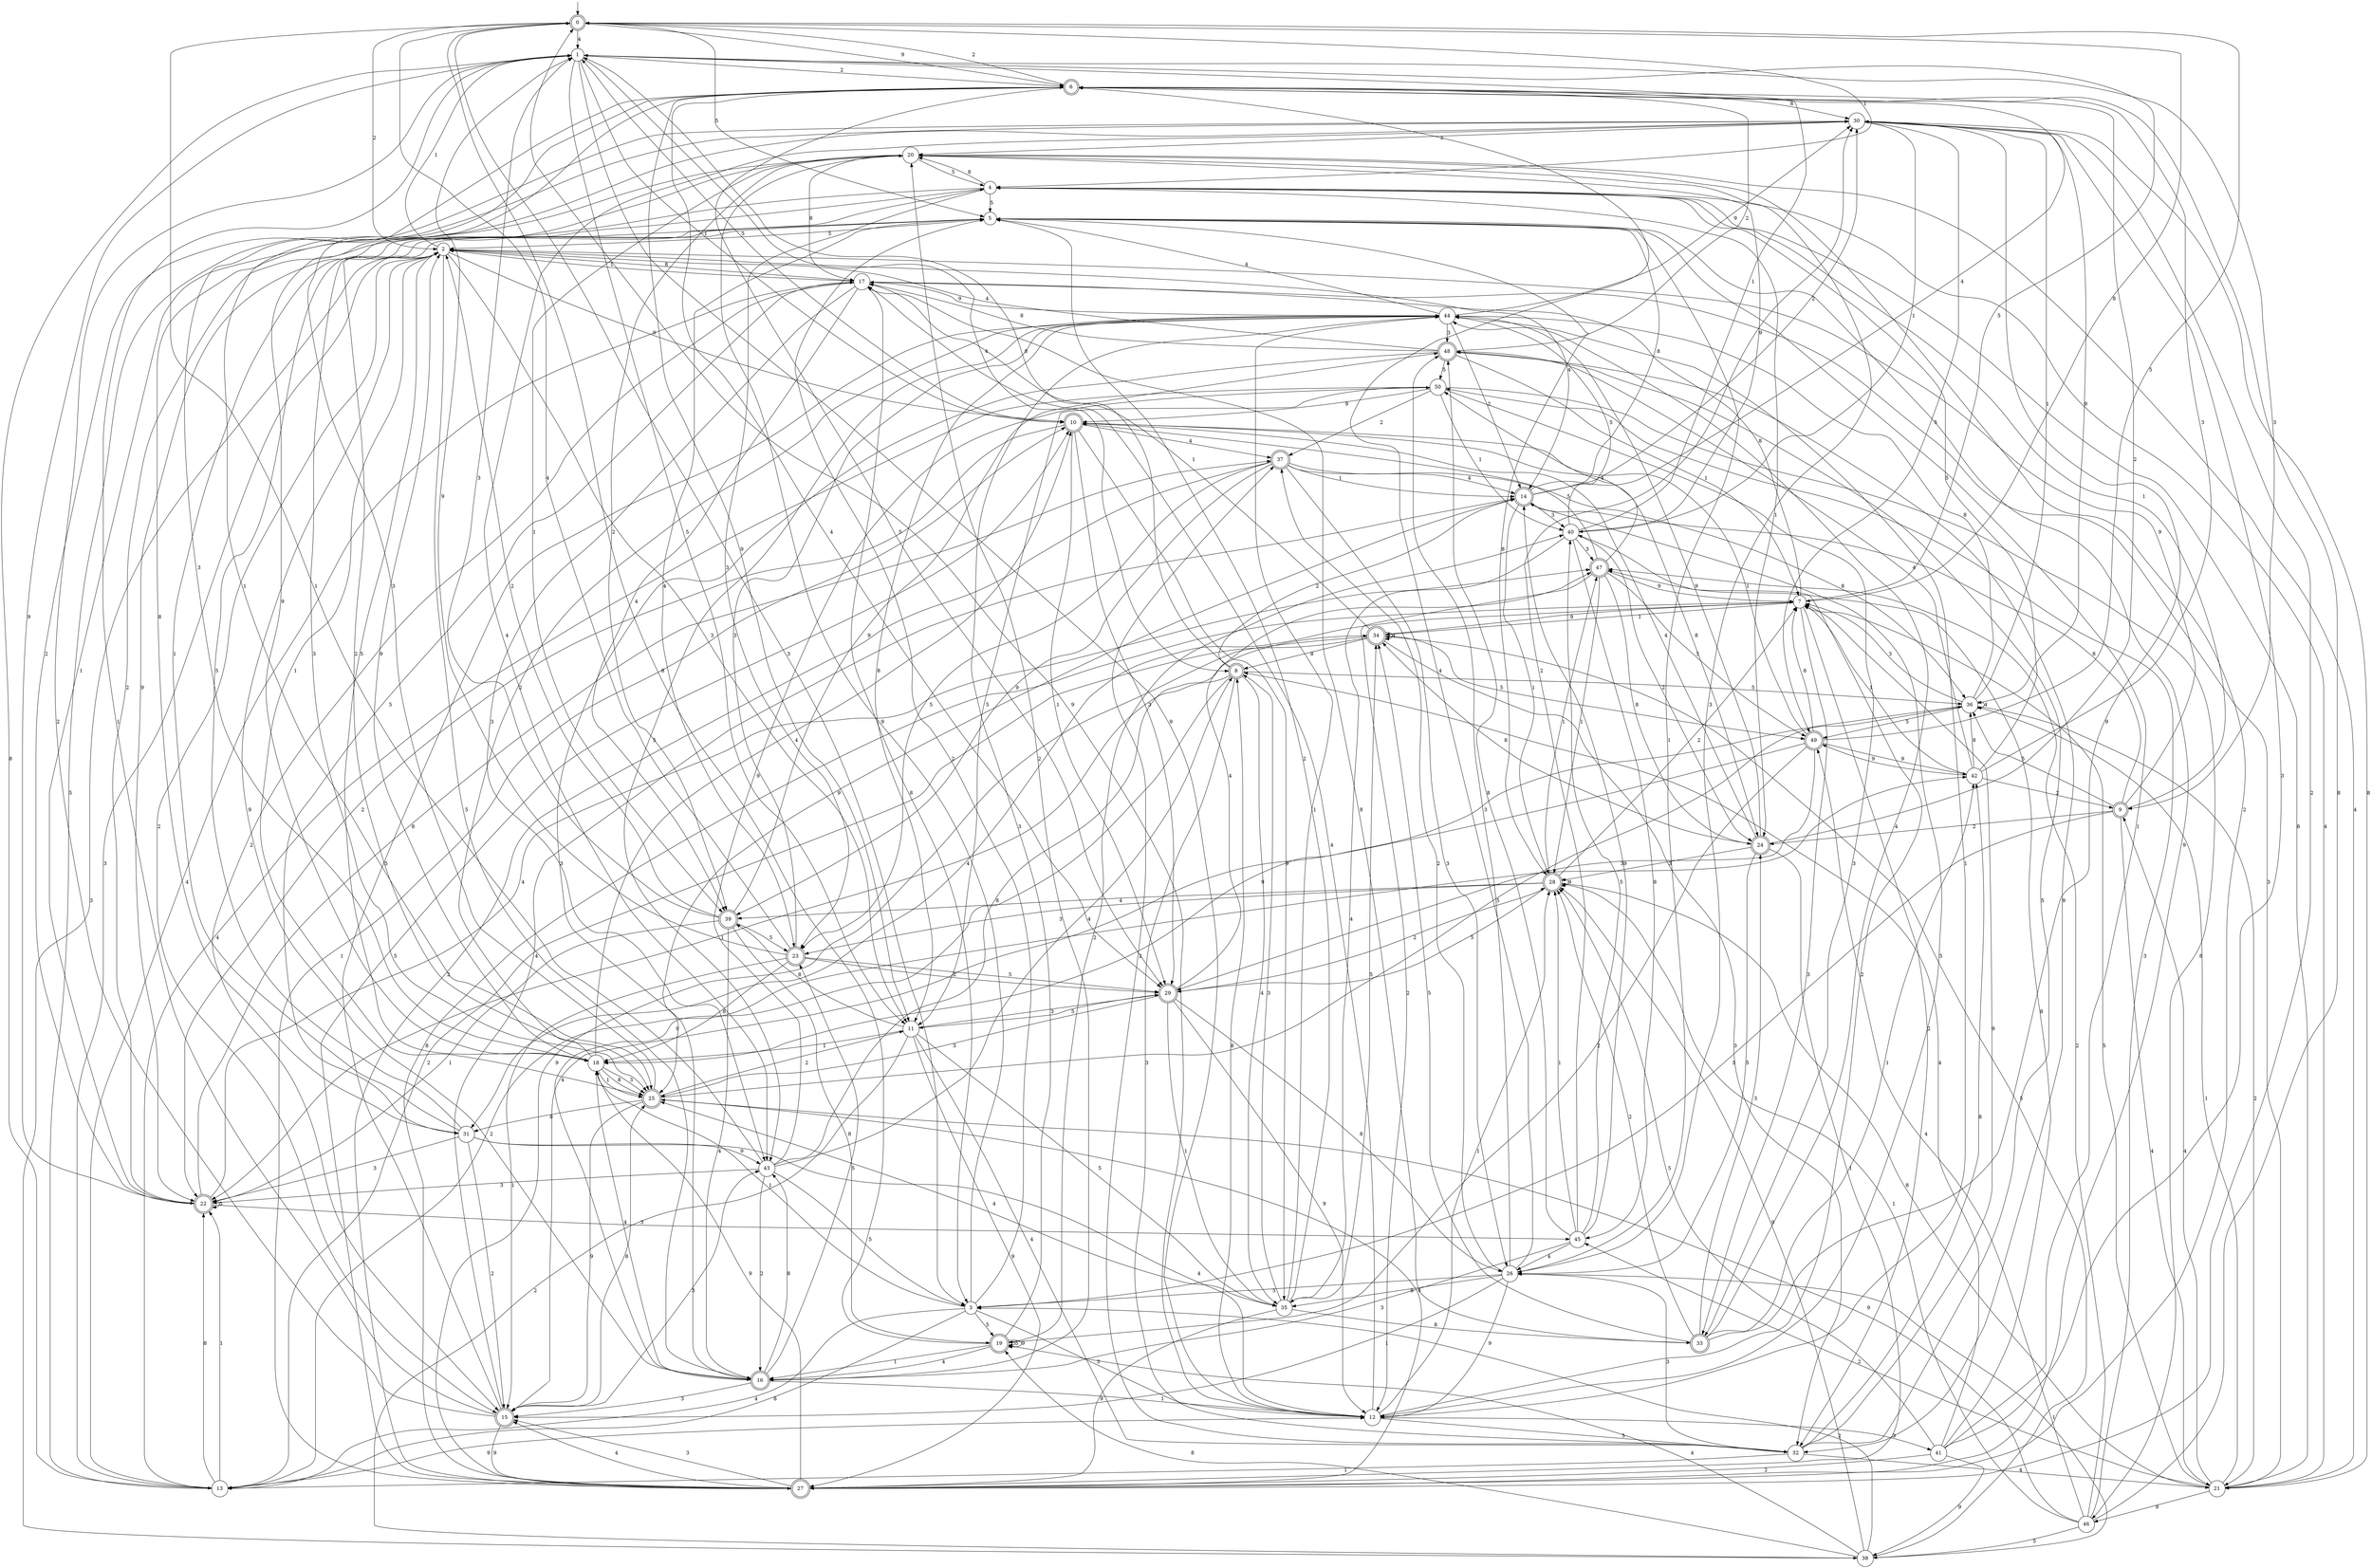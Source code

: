 digraph g {

	s0 [shape="doublecircle" label="0"];
	s1 [shape="circle" label="1"];
	s2 [shape="circle" label="2"];
	s3 [shape="circle" label="3"];
	s4 [shape="circle" label="4"];
	s5 [shape="circle" label="5"];
	s6 [shape="doublecircle" label="6"];
	s7 [shape="circle" label="7"];
	s8 [shape="doublecircle" label="8"];
	s9 [shape="doublecircle" label="9"];
	s10 [shape="doublecircle" label="10"];
	s11 [shape="circle" label="11"];
	s12 [shape="circle" label="12"];
	s13 [shape="circle" label="13"];
	s14 [shape="doublecircle" label="14"];
	s15 [shape="doublecircle" label="15"];
	s16 [shape="doublecircle" label="16"];
	s17 [shape="circle" label="17"];
	s18 [shape="circle" label="18"];
	s19 [shape="doublecircle" label="19"];
	s20 [shape="circle" label="20"];
	s21 [shape="circle" label="21"];
	s22 [shape="doublecircle" label="22"];
	s23 [shape="doublecircle" label="23"];
	s24 [shape="doublecircle" label="24"];
	s25 [shape="doublecircle" label="25"];
	s26 [shape="circle" label="26"];
	s27 [shape="doublecircle" label="27"];
	s28 [shape="doublecircle" label="28"];
	s29 [shape="doublecircle" label="29"];
	s30 [shape="circle" label="30"];
	s31 [shape="circle" label="31"];
	s32 [shape="circle" label="32"];
	s33 [shape="doublecircle" label="33"];
	s34 [shape="doublecircle" label="34"];
	s35 [shape="circle" label="35"];
	s36 [shape="circle" label="36"];
	s37 [shape="doublecircle" label="37"];
	s38 [shape="circle" label="38"];
	s39 [shape="doublecircle" label="39"];
	s40 [shape="circle" label="40"];
	s41 [shape="circle" label="41"];
	s42 [shape="circle" label="42"];
	s43 [shape="circle" label="43"];
	s44 [shape="circle" label="44"];
	s45 [shape="circle" label="45"];
	s46 [shape="circle" label="46"];
	s47 [shape="doublecircle" label="47"];
	s48 [shape="doublecircle" label="48"];
	s49 [shape="doublecircle" label="49"];
	s50 [shape="circle" label="50"];
	s0 -> s1 [label="4"];
	s0 -> s2 [label="2"];
	s0 -> s3 [label="3"];
	s0 -> s4 [label="1"];
	s0 -> s5 [label="5"];
	s0 -> s6 [label="9"];
	s0 -> s7 [label="8"];
	s1 -> s8 [label="4"];
	s1 -> s6 [label="2"];
	s1 -> s9 [label="3"];
	s1 -> s10 [label="1"];
	s1 -> s11 [label="5"];
	s1 -> s12 [label="9"];
	s1 -> s13 [label="8"];
	s2 -> s14 [label="4"];
	s2 -> s15 [label="2"];
	s2 -> s11 [label="3"];
	s2 -> s1 [label="1"];
	s2 -> s16 [label="5"];
	s2 -> s10 [label="9"];
	s2 -> s17 [label="8"];
	s3 -> s13 [label="4"];
	s3 -> s5 [label="2"];
	s3 -> s12 [label="3"];
	s3 -> s18 [label="1"];
	s3 -> s19 [label="5"];
	s3 -> s20 [label="9"];
	s3 -> s13 [label="8"];
	s4 -> s21 [label="4"];
	s4 -> s22 [label="2"];
	s4 -> s23 [label="3"];
	s4 -> s24 [label="1"];
	s4 -> s5 [label="5"];
	s4 -> s22 [label="9"];
	s4 -> s20 [label="8"];
	s5 -> s23 [label="4"];
	s5 -> s25 [label="2"];
	s5 -> s25 [label="3"];
	s5 -> s26 [label="1"];
	s5 -> s2 [label="5"];
	s5 -> s27 [label="9"];
	s5 -> s28 [label="8"];
	s6 -> s29 [label="4"];
	s6 -> s0 [label="2"];
	s6 -> s18 [label="3"];
	s6 -> s25 [label="1"];
	s6 -> s29 [label="5"];
	s6 -> s11 [label="9"];
	s6 -> s30 [label="8"];
	s7 -> s31 [label="4"];
	s7 -> s32 [label="2"];
	s7 -> s33 [label="3"];
	s7 -> s34 [label="1"];
	s7 -> s1 [label="5"];
	s7 -> s34 [label="9"];
	s7 -> s17 [label="8"];
	s8 -> s35 [label="4"];
	s8 -> s14 [label="2"];
	s8 -> s32 [label="3"];
	s8 -> s22 [label="1"];
	s8 -> s36 [label="5"];
	s8 -> s16 [label="9"];
	s8 -> s1 [label="8"];
	s9 -> s21 [label="4"];
	s9 -> s24 [label="2"];
	s9 -> s3 [label="3"];
	s9 -> s4 [label="1"];
	s9 -> s36 [label="5"];
	s9 -> s2 [label="9"];
	s9 -> s14 [label="8"];
	s10 -> s37 [label="4"];
	s10 -> s22 [label="2"];
	s10 -> s29 [label="3"];
	s10 -> s29 [label="1"];
	s10 -> s1 [label="5"];
	s10 -> s35 [label="9"];
	s10 -> s24 [label="8"];
	s11 -> s32 [label="4"];
	s11 -> s38 [label="2"];
	s11 -> s29 [label="3"];
	s11 -> s18 [label="1"];
	s11 -> s35 [label="5"];
	s11 -> s27 [label="9"];
	s11 -> s39 [label="8"];
	s12 -> s17 [label="4"];
	s12 -> s40 [label="2"];
	s12 -> s41 [label="3"];
	s12 -> s28 [label="1"];
	s12 -> s32 [label="5"];
	s12 -> s0 [label="9"];
	s12 -> s8 [label="8"];
	s13 -> s17 [label="4"];
	s13 -> s42 [label="2"];
	s13 -> s2 [label="3"];
	s13 -> s22 [label="1"];
	s13 -> s30 [label="5"];
	s13 -> s12 [label="9"];
	s13 -> s22 [label="8"];
	s14 -> s6 [label="4"];
	s14 -> s30 [label="2"];
	s14 -> s40 [label="3"];
	s14 -> s28 [label="1"];
	s14 -> s12 [label="5"];
	s14 -> s25 [label="9"];
	s14 -> s5 [label="8"];
	s15 -> s14 [label="4"];
	s15 -> s1 [label="2"];
	s15 -> s43 [label="3"];
	s15 -> s1 [label="1"];
	s15 -> s44 [label="5"];
	s15 -> s27 [label="9"];
	s15 -> s25 [label="8"];
	s16 -> s18 [label="4"];
	s16 -> s20 [label="2"];
	s16 -> s15 [label="3"];
	s16 -> s12 [label="1"];
	s16 -> s23 [label="5"];
	s16 -> s2 [label="9"];
	s16 -> s43 [label="8"];
	s17 -> s39 [label="4"];
	s17 -> s15 [label="2"];
	s17 -> s43 [label="3"];
	s17 -> s2 [label="1"];
	s17 -> s31 [label="5"];
	s17 -> s44 [label="9"];
	s17 -> s3 [label="8"];
	s18 -> s10 [label="4"];
	s18 -> s44 [label="2"];
	s18 -> s25 [label="3"];
	s18 -> s25 [label="1"];
	s18 -> s2 [label="5"];
	s18 -> s2 [label="9"];
	s18 -> s25 [label="8"];
	s19 -> s16 [label="4"];
	s19 -> s40 [label="2"];
	s19 -> s44 [label="3"];
	s19 -> s16 [label="1"];
	s19 -> s19 [label="5"];
	s19 -> s19 [label="9"];
	s19 -> s0 [label="8"];
	s20 -> s21 [label="4"];
	s20 -> s39 [label="2"];
	s20 -> s26 [label="3"];
	s20 -> s39 [label="1"];
	s20 -> s4 [label="5"];
	s20 -> s18 [label="9"];
	s20 -> s17 [label="8"];
	s21 -> s9 [label="4"];
	s21 -> s45 [label="2"];
	s21 -> s17 [label="3"];
	s21 -> s36 [label="1"];
	s21 -> s7 [label="5"];
	s21 -> s46 [label="9"];
	s21 -> s4 [label="8"];
	s22 -> s47 [label="4"];
	s22 -> s30 [label="2"];
	s22 -> s45 [label="3"];
	s22 -> s20 [label="1"];
	s22 -> s22 [label="5"];
	s22 -> s1 [label="9"];
	s22 -> s37 [label="8"];
	s23 -> s0 [label="4"];
	s23 -> s29 [label="2"];
	s23 -> s44 [label="3"];
	s23 -> s15 [label="1"];
	s23 -> s29 [label="5"];
	s23 -> s1 [label="9"];
	s23 -> s18 [label="8"];
	s24 -> s10 [label="4"];
	s24 -> s6 [label="2"];
	s24 -> s28 [label="3"];
	s24 -> s27 [label="1"];
	s24 -> s26 [label="5"];
	s24 -> s44 [label="9"];
	s24 -> s34 [label="8"];
	s25 -> s27 [label="4"];
	s25 -> s11 [label="2"];
	s25 -> s6 [label="3"];
	s25 -> s2 [label="1"];
	s25 -> s36 [label="5"];
	s25 -> s15 [label="9"];
	s25 -> s31 [label="8"];
	s26 -> s6 [label="4"];
	s26 -> s37 [label="2"];
	s26 -> s48 [label="3"];
	s26 -> s15 [label="1"];
	s26 -> s3 [label="5"];
	s26 -> s12 [label="9"];
	s26 -> s35 [label="8"];
	s27 -> s15 [label="4"];
	s27 -> s20 [label="2"];
	s27 -> s15 [label="3"];
	s27 -> s10 [label="1"];
	s27 -> s10 [label="5"];
	s27 -> s18 [label="9"];
	s27 -> s7 [label="8"];
	s28 -> s39 [label="4"];
	s28 -> s7 [label="2"];
	s28 -> s23 [label="3"];
	s28 -> s47 [label="1"];
	s28 -> s29 [label="5"];
	s28 -> s28 [label="9"];
	s28 -> s21 [label="8"];
	s29 -> s47 [label="4"];
	s29 -> s28 [label="2"];
	s29 -> s25 [label="3"];
	s29 -> s35 [label="1"];
	s29 -> s11 [label="5"];
	s29 -> s12 [label="9"];
	s29 -> s26 [label="8"];
	s30 -> s43 [label="4"];
	s30 -> s27 [label="2"];
	s30 -> s20 [label="3"];
	s30 -> s40 [label="1"];
	s30 -> s49 [label="5"];
	s30 -> s36 [label="9"];
	s30 -> s21 [label="8"];
	s31 -> s12 [label="4"];
	s31 -> s15 [label="2"];
	s31 -> s22 [label="3"];
	s31 -> s4 [label="1"];
	s31 -> s5 [label="5"];
	s31 -> s43 [label="9"];
	s31 -> s30 [label="8"];
	s32 -> s21 [label="4"];
	s32 -> s37 [label="2"];
	s32 -> s26 [label="3"];
	s32 -> s13 [label="1"];
	s32 -> s48 [label="5"];
	s32 -> s7 [label="9"];
	s32 -> s42 [label="8"];
	s33 -> s44 [label="4"];
	s33 -> s28 [label="2"];
	s33 -> s24 [label="3"];
	s33 -> s42 [label="1"];
	s33 -> s34 [label="5"];
	s33 -> s30 [label="9"];
	s33 -> s17 [label="8"];
	s34 -> s34 [label="4"];
	s34 -> s13 [label="2"];
	s34 -> s32 [label="3"];
	s34 -> s17 [label="1"];
	s34 -> s49 [label="5"];
	s34 -> s27 [label="9"];
	s34 -> s8 [label="8"];
	s35 -> s25 [label="4"];
	s35 -> s5 [label="2"];
	s35 -> s8 [label="3"];
	s35 -> s44 [label="1"];
	s35 -> s34 [label="5"];
	s35 -> s27 [label="9"];
	s35 -> s33 [label="8"];
	s36 -> s36 [label="4"];
	s36 -> s21 [label="2"];
	s36 -> s7 [label="3"];
	s36 -> s30 [label="1"];
	s36 -> s49 [label="5"];
	s36 -> s18 [label="9"];
	s36 -> s44 [label="8"];
	s37 -> s14 [label="4"];
	s37 -> s27 [label="2"];
	s37 -> s26 [label="3"];
	s37 -> s14 [label="1"];
	s37 -> s23 [label="5"];
	s37 -> s39 [label="9"];
	s37 -> s36 [label="8"];
	s38 -> s19 [label="4"];
	s38 -> s3 [label="2"];
	s38 -> s2 [label="3"];
	s38 -> s26 [label="1"];
	s38 -> s34 [label="5"];
	s38 -> s28 [label="9"];
	s38 -> s19 [label="8"];
	s39 -> s16 [label="4"];
	s39 -> s2 [label="2"];
	s39 -> s1 [label="3"];
	s39 -> s22 [label="1"];
	s39 -> s23 [label="5"];
	s39 -> s48 [label="9"];
	s39 -> s19 [label="8"];
	s40 -> s35 [label="4"];
	s40 -> s24 [label="2"];
	s40 -> s47 [label="3"];
	s40 -> s1 [label="1"];
	s40 -> s44 [label="5"];
	s40 -> s20 [label="9"];
	s40 -> s45 [label="8"];
	s41 -> s8 [label="4"];
	s41 -> s27 [label="2"];
	s41 -> s30 [label="3"];
	s41 -> s5 [label="1"];
	s41 -> s28 [label="5"];
	s41 -> s38 [label="9"];
	s41 -> s47 [label="8"];
	s42 -> s48 [label="4"];
	s42 -> s9 [label="2"];
	s42 -> s6 [label="3"];
	s42 -> s7 [label="1"];
	s42 -> s4 [label="5"];
	s42 -> s49 [label="9"];
	s42 -> s36 [label="8"];
	s43 -> s8 [label="4"];
	s43 -> s16 [label="2"];
	s43 -> s22 [label="3"];
	s43 -> s0 [label="1"];
	s43 -> s3 [label="5"];
	s43 -> s50 [label="9"];
	s43 -> s34 [label="8"];
	s44 -> s5 [label="4"];
	s44 -> s14 [label="2"];
	s44 -> s48 [label="3"];
	s44 -> s12 [label="1"];
	s44 -> s43 [label="5"];
	s44 -> s30 [label="9"];
	s44 -> s11 [label="8"];
	s45 -> s26 [label="4"];
	s45 -> s30 [label="2"];
	s45 -> s16 [label="3"];
	s45 -> s28 [label="1"];
	s45 -> s40 [label="5"];
	s45 -> s14 [label="9"];
	s45 -> s48 [label="8"];
	s46 -> s49 [label="4"];
	s46 -> s47 [label="2"];
	s46 -> s50 [label="3"];
	s46 -> s28 [label="1"];
	s46 -> s38 [label="5"];
	s46 -> s25 [label="9"];
	s46 -> s6 [label="8"];
	s47 -> s50 [label="4"];
	s47 -> s12 [label="2"];
	s47 -> s49 [label="3"];
	s47 -> s28 [label="1"];
	s47 -> s10 [label="5"];
	s47 -> s7 [label="9"];
	s47 -> s24 [label="8"];
	s48 -> s2 [label="4"];
	s48 -> s6 [label="2"];
	s48 -> s16 [label="3"];
	s48 -> s7 [label="1"];
	s48 -> s50 [label="5"];
	s48 -> s32 [label="9"];
	s48 -> s17 [label="8"];
	s49 -> s15 [label="4"];
	s49 -> s19 [label="2"];
	s49 -> s29 [label="3"];
	s49 -> s10 [label="1"];
	s49 -> s0 [label="5"];
	s49 -> s42 [label="9"];
	s49 -> s7 [label="8"];
	s50 -> s13 [label="4"];
	s50 -> s37 [label="2"];
	s50 -> s33 [label="3"];
	s50 -> s40 [label="1"];
	s50 -> s11 [label="5"];
	s50 -> s10 [label="9"];
	s50 -> s46 [label="8"];

__start0 [label="" shape="none" width="0" height="0"];
__start0 -> s0;

}
